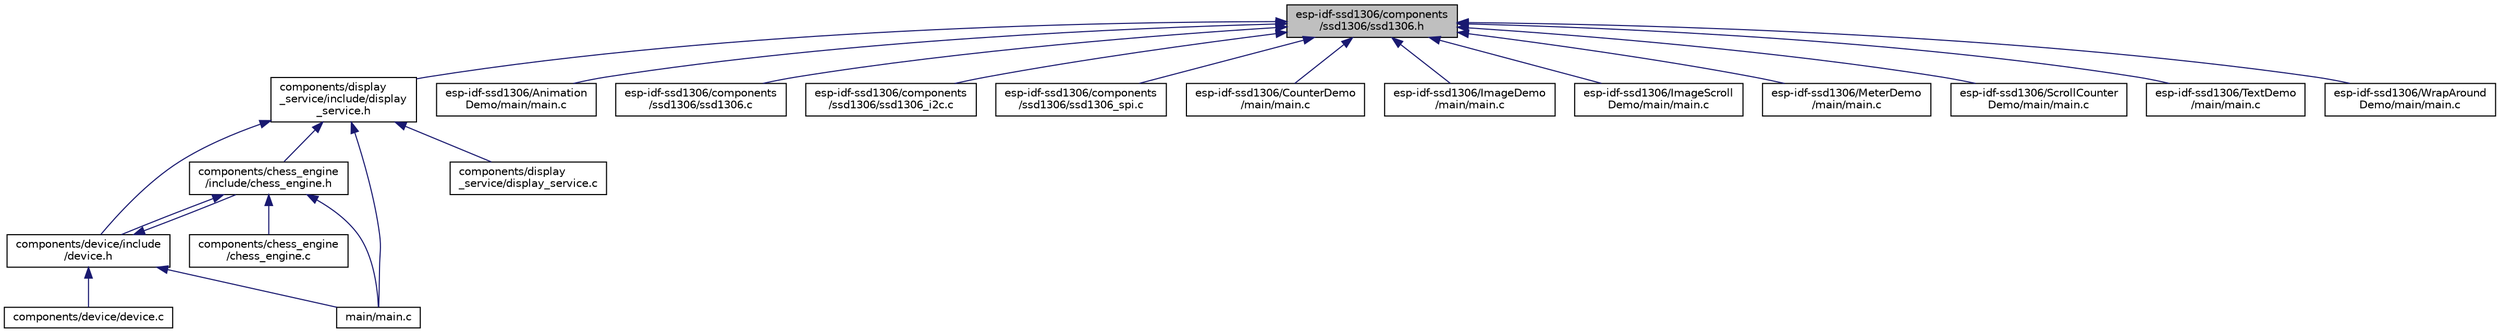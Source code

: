 digraph "esp-idf-ssd1306/components/ssd1306/ssd1306.h"
{
 // LATEX_PDF_SIZE
  edge [fontname="Helvetica",fontsize="10",labelfontname="Helvetica",labelfontsize="10"];
  node [fontname="Helvetica",fontsize="10",shape=record];
  Node1 [label="esp-idf-ssd1306/components\l/ssd1306/ssd1306.h",height=0.2,width=0.4,color="black", fillcolor="grey75", style="filled", fontcolor="black",tooltip=" "];
  Node1 -> Node2 [dir="back",color="midnightblue",fontsize="10",style="solid",fontname="Helvetica"];
  Node2 [label="components/display\l_service/include/display\l_service.h",height=0.2,width=0.4,color="black", fillcolor="white", style="filled",URL="$display__service_8h.html",tooltip=" "];
  Node2 -> Node3 [dir="back",color="midnightblue",fontsize="10",style="solid",fontname="Helvetica"];
  Node3 [label="components/chess_engine\l/include/chess_engine.h",height=0.2,width=0.4,color="black", fillcolor="white", style="filled",URL="$chess__engine_8h.html",tooltip=" "];
  Node3 -> Node4 [dir="back",color="midnightblue",fontsize="10",style="solid",fontname="Helvetica"];
  Node4 [label="components/chess_engine\l/chess_engine.c",height=0.2,width=0.4,color="black", fillcolor="white", style="filled",URL="$chess__engine_8c.html",tooltip=" "];
  Node3 -> Node5 [dir="back",color="midnightblue",fontsize="10",style="solid",fontname="Helvetica"];
  Node5 [label="components/device/include\l/device.h",height=0.2,width=0.4,color="black", fillcolor="white", style="filled",URL="$device_8h.html",tooltip=" "];
  Node5 -> Node3 [dir="back",color="midnightblue",fontsize="10",style="solid",fontname="Helvetica"];
  Node5 -> Node6 [dir="back",color="midnightblue",fontsize="10",style="solid",fontname="Helvetica"];
  Node6 [label="components/device/device.c",height=0.2,width=0.4,color="black", fillcolor="white", style="filled",URL="$device_8c.html",tooltip=" "];
  Node5 -> Node7 [dir="back",color="midnightblue",fontsize="10",style="solid",fontname="Helvetica"];
  Node7 [label="main/main.c",height=0.2,width=0.4,color="black", fillcolor="white", style="filled",URL="$main_2main_8c.html",tooltip=" "];
  Node3 -> Node7 [dir="back",color="midnightblue",fontsize="10",style="solid",fontname="Helvetica"];
  Node2 -> Node5 [dir="back",color="midnightblue",fontsize="10",style="solid",fontname="Helvetica"];
  Node2 -> Node8 [dir="back",color="midnightblue",fontsize="10",style="solid",fontname="Helvetica"];
  Node8 [label="components/display\l_service/display_service.c",height=0.2,width=0.4,color="black", fillcolor="white", style="filled",URL="$display__service_8c.html",tooltip=" "];
  Node2 -> Node7 [dir="back",color="midnightblue",fontsize="10",style="solid",fontname="Helvetica"];
  Node1 -> Node9 [dir="back",color="midnightblue",fontsize="10",style="solid",fontname="Helvetica"];
  Node9 [label="esp-idf-ssd1306/Animation\lDemo/main/main.c",height=0.2,width=0.4,color="black", fillcolor="white", style="filled",URL="$esp-idf-ssd1306_2AnimationDemo_2main_2main_8c.html",tooltip=" "];
  Node1 -> Node10 [dir="back",color="midnightblue",fontsize="10",style="solid",fontname="Helvetica"];
  Node10 [label="esp-idf-ssd1306/components\l/ssd1306/ssd1306.c",height=0.2,width=0.4,color="black", fillcolor="white", style="filled",URL="$esp-idf-ssd1306_2components_2ssd1306_2ssd1306_8c.html",tooltip=" "];
  Node1 -> Node11 [dir="back",color="midnightblue",fontsize="10",style="solid",fontname="Helvetica"];
  Node11 [label="esp-idf-ssd1306/components\l/ssd1306/ssd1306_i2c.c",height=0.2,width=0.4,color="black", fillcolor="white", style="filled",URL="$esp-idf-ssd1306_2components_2ssd1306_2ssd1306__i2c_8c.html",tooltip=" "];
  Node1 -> Node12 [dir="back",color="midnightblue",fontsize="10",style="solid",fontname="Helvetica"];
  Node12 [label="esp-idf-ssd1306/components\l/ssd1306/ssd1306_spi.c",height=0.2,width=0.4,color="black", fillcolor="white", style="filled",URL="$esp-idf-ssd1306_2components_2ssd1306_2ssd1306__spi_8c.html",tooltip=" "];
  Node1 -> Node13 [dir="back",color="midnightblue",fontsize="10",style="solid",fontname="Helvetica"];
  Node13 [label="esp-idf-ssd1306/CounterDemo\l/main/main.c",height=0.2,width=0.4,color="black", fillcolor="white", style="filled",URL="$esp-idf-ssd1306_2CounterDemo_2main_2main_8c.html",tooltip=" "];
  Node1 -> Node14 [dir="back",color="midnightblue",fontsize="10",style="solid",fontname="Helvetica"];
  Node14 [label="esp-idf-ssd1306/ImageDemo\l/main/main.c",height=0.2,width=0.4,color="black", fillcolor="white", style="filled",URL="$esp-idf-ssd1306_2ImageDemo_2main_2main_8c.html",tooltip=" "];
  Node1 -> Node15 [dir="back",color="midnightblue",fontsize="10",style="solid",fontname="Helvetica"];
  Node15 [label="esp-idf-ssd1306/ImageScroll\lDemo/main/main.c",height=0.2,width=0.4,color="black", fillcolor="white", style="filled",URL="$esp-idf-ssd1306_2ImageScrollDemo_2main_2main_8c.html",tooltip=" "];
  Node1 -> Node16 [dir="back",color="midnightblue",fontsize="10",style="solid",fontname="Helvetica"];
  Node16 [label="esp-idf-ssd1306/MeterDemo\l/main/main.c",height=0.2,width=0.4,color="black", fillcolor="white", style="filled",URL="$esp-idf-ssd1306_2MeterDemo_2main_2main_8c.html",tooltip=" "];
  Node1 -> Node17 [dir="back",color="midnightblue",fontsize="10",style="solid",fontname="Helvetica"];
  Node17 [label="esp-idf-ssd1306/ScrollCounter\lDemo/main/main.c",height=0.2,width=0.4,color="black", fillcolor="white", style="filled",URL="$esp-idf-ssd1306_2ScrollCounterDemo_2main_2main_8c.html",tooltip=" "];
  Node1 -> Node18 [dir="back",color="midnightblue",fontsize="10",style="solid",fontname="Helvetica"];
  Node18 [label="esp-idf-ssd1306/TextDemo\l/main/main.c",height=0.2,width=0.4,color="black", fillcolor="white", style="filled",URL="$esp-idf-ssd1306_2TextDemo_2main_2main_8c.html",tooltip=" "];
  Node1 -> Node19 [dir="back",color="midnightblue",fontsize="10",style="solid",fontname="Helvetica"];
  Node19 [label="esp-idf-ssd1306/WrapAround\lDemo/main/main.c",height=0.2,width=0.4,color="black", fillcolor="white", style="filled",URL="$esp-idf-ssd1306_2WrapAroundDemo_2main_2main_8c.html",tooltip=" "];
}
